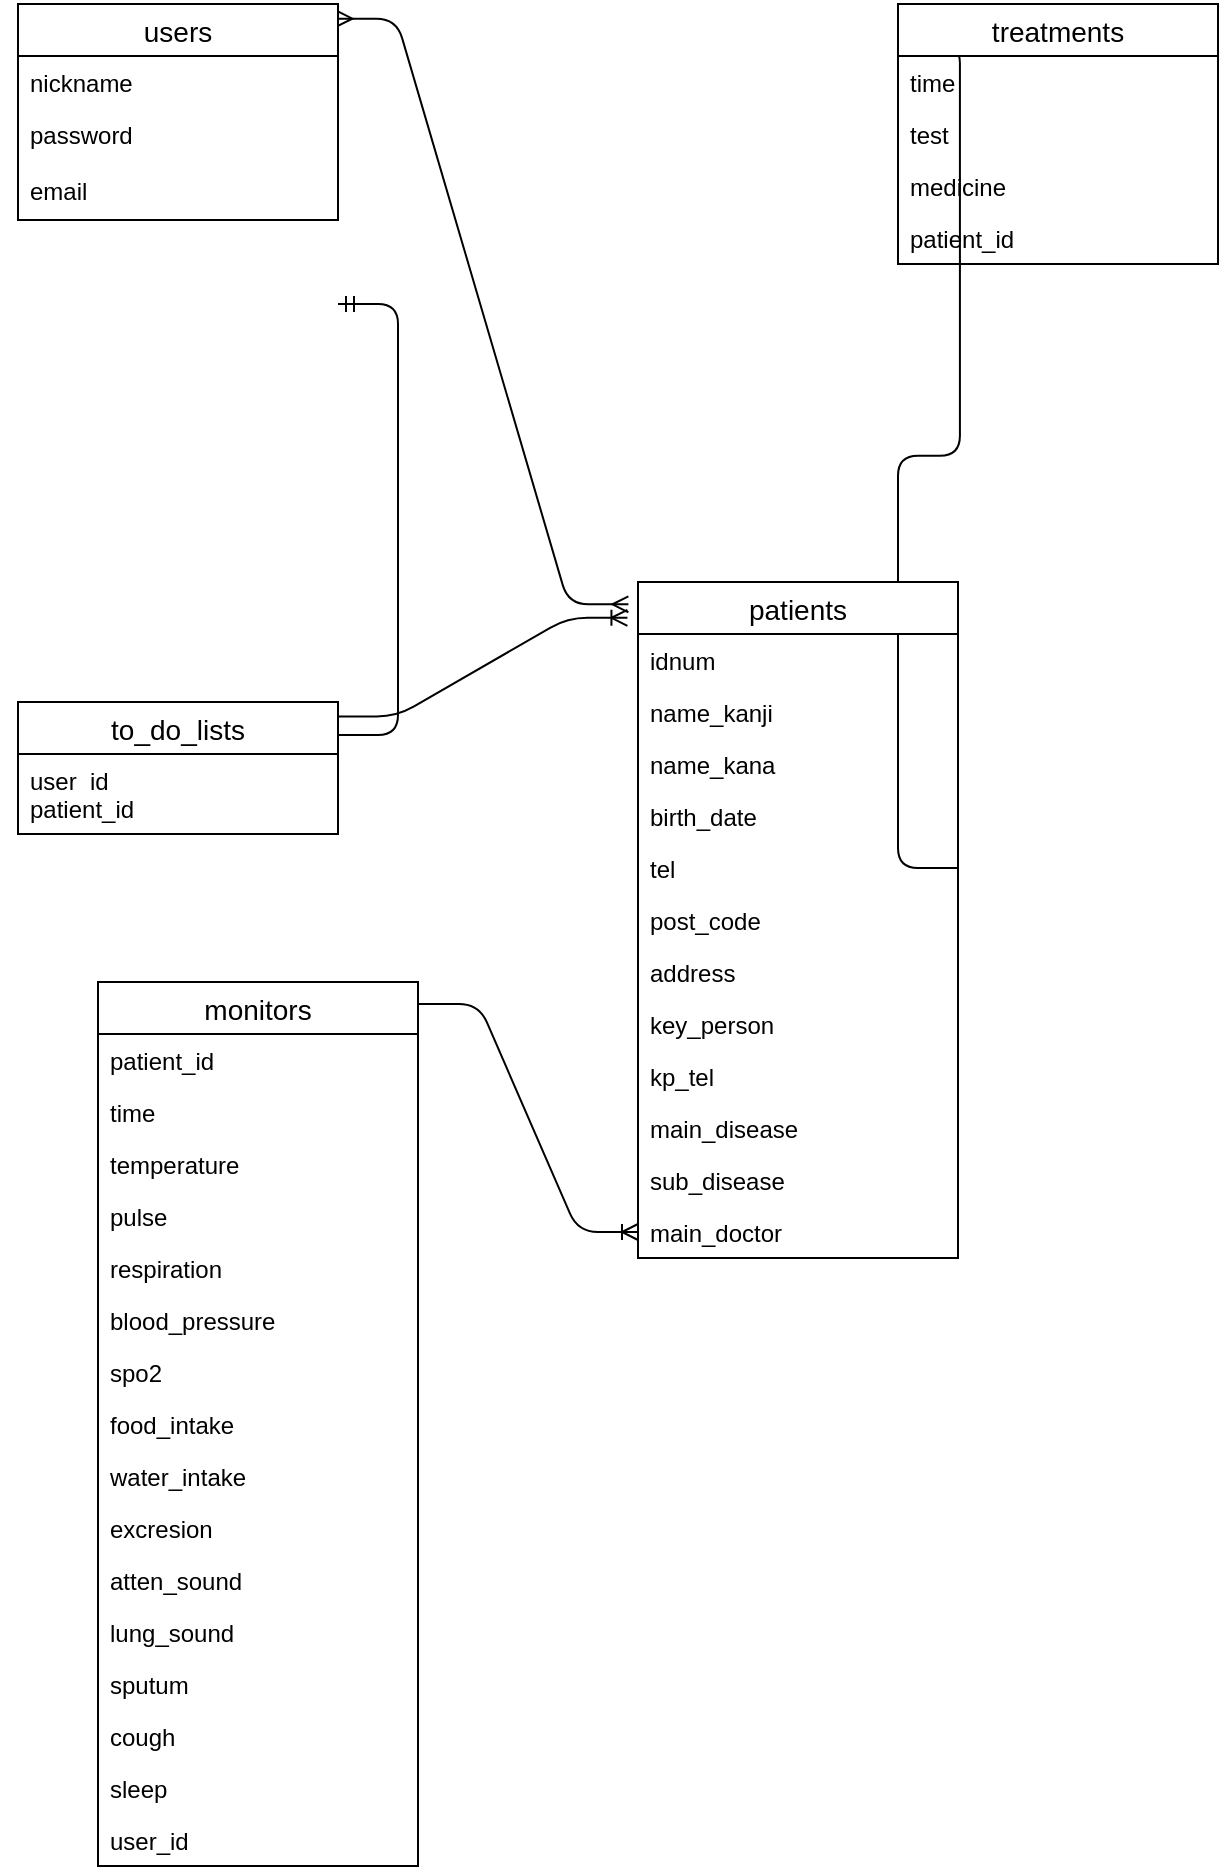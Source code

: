<mxfile version="13.1.3">
    <diagram id="6hGFLwfOUW9BJ-s0fimq" name="Page-1">
        <mxGraphModel dx="928" dy="654" grid="1" gridSize="10" guides="1" tooltips="1" connect="1" arrows="1" fold="1" page="1" pageScale="1" pageWidth="827" pageHeight="1169" math="0" shadow="0">
            <root>
                <mxCell id="0"/>
                <mxCell id="1" parent="0"/>
                <mxCell id="86" value="" style="edgeStyle=entityRelationEdgeStyle;fontSize=12;html=1;endArrow=ERoneToMany;exitX=1;exitY=0.5;exitDx=0;exitDy=0;entryX=0.006;entryY=0.151;entryDx=0;entryDy=0;entryPerimeter=0;" parent="1" source="17" target="62" edge="1">
                    <mxGeometry width="100" height="100" relative="1" as="geometry">
                        <mxPoint x="570" y="410" as="sourcePoint"/>
                        <mxPoint x="670" y="310" as="targetPoint"/>
                    </mxGeometry>
                </mxCell>
                <mxCell id="87" value="" style="edgeStyle=entityRelationEdgeStyle;fontSize=12;html=1;endArrow=ERoneToMany;exitX=1.003;exitY=0.025;exitDx=0;exitDy=0;exitPerimeter=0;entryX=0;entryY=0.5;entryDx=0;entryDy=0;" parent="1" source="27" target="61" edge="1">
                    <mxGeometry width="100" height="100" relative="1" as="geometry">
                        <mxPoint x="350" y="520" as="sourcePoint"/>
                        <mxPoint x="450" y="420" as="targetPoint"/>
                    </mxGeometry>
                </mxCell>
                <mxCell id="88" value="" style="edgeStyle=entityRelationEdgeStyle;fontSize=12;html=1;endArrow=ERmany;startArrow=ERmany;exitX=0.995;exitY=0.068;exitDx=0;exitDy=0;exitPerimeter=0;entryX=-0.03;entryY=0.033;entryDx=0;entryDy=0;entryPerimeter=0;" parent="1" source="2" target="11" edge="1">
                    <mxGeometry width="100" height="100" relative="1" as="geometry">
                        <mxPoint x="240" y="130" as="sourcePoint"/>
                        <mxPoint x="376" y="230" as="targetPoint"/>
                    </mxGeometry>
                </mxCell>
                <mxCell id="96" value="" style="edgeStyle=entityRelationEdgeStyle;fontSize=12;html=1;endArrow=ERoneToMany;exitX=0.996;exitY=0.109;exitDx=0;exitDy=0;entryX=-0.033;entryY=0.053;entryDx=0;entryDy=0;entryPerimeter=0;exitPerimeter=0;" parent="1" source="79" target="11" edge="1">
                    <mxGeometry width="100" height="100" relative="1" as="geometry">
                        <mxPoint x="520" y="360" as="sourcePoint"/>
                        <mxPoint x="376" y="290" as="targetPoint"/>
                    </mxGeometry>
                </mxCell>
                <mxCell id="62" value="treatments" style="swimlane;fontStyle=0;childLayout=stackLayout;horizontal=1;startSize=26;horizontalStack=0;resizeParent=1;resizeParentMax=0;resizeLast=0;collapsible=1;marginBottom=0;align=center;fontSize=14;" parent="1" vertex="1">
                    <mxGeometry x="600" y="111" width="160" height="130" as="geometry"/>
                </mxCell>
                <mxCell id="63" value="time" style="text;strokeColor=none;fillColor=none;spacingLeft=4;spacingRight=4;overflow=hidden;rotatable=0;points=[[0,0.5],[1,0.5]];portConstraint=eastwest;fontSize=12;" parent="62" vertex="1">
                    <mxGeometry y="26" width="160" height="26" as="geometry"/>
                </mxCell>
                <mxCell id="66" value="test" style="text;strokeColor=none;fillColor=none;spacingLeft=4;spacingRight=4;overflow=hidden;rotatable=0;points=[[0,0.5],[1,0.5]];portConstraint=eastwest;fontSize=12;" parent="62" vertex="1">
                    <mxGeometry y="52" width="160" height="26" as="geometry"/>
                </mxCell>
                <mxCell id="67" value="medicine" style="text;strokeColor=none;fillColor=none;spacingLeft=4;spacingRight=4;overflow=hidden;rotatable=0;points=[[0,0.5],[1,0.5]];portConstraint=eastwest;fontSize=12;" parent="62" vertex="1">
                    <mxGeometry y="78" width="160" height="26" as="geometry"/>
                </mxCell>
                <mxCell id="83" value="patient_id" style="text;strokeColor=none;fillColor=none;spacingLeft=4;spacingRight=4;overflow=hidden;rotatable=0;points=[[0,0.5],[1,0.5]];portConstraint=eastwest;fontSize=12;" parent="62" vertex="1">
                    <mxGeometry y="104" width="160" height="26" as="geometry"/>
                </mxCell>
                <mxCell id="2" value="users" style="swimlane;fontStyle=0;childLayout=stackLayout;horizontal=1;startSize=26;horizontalStack=0;resizeParent=1;resizeParentMax=0;resizeLast=0;collapsible=1;marginBottom=0;align=center;fontSize=14;" parent="1" vertex="1">
                    <mxGeometry x="160" y="111" width="160" height="108" as="geometry"/>
                </mxCell>
                <mxCell id="4" value="nickname" style="text;strokeColor=none;fillColor=none;spacingLeft=4;spacingRight=4;overflow=hidden;rotatable=0;points=[[0,0.5],[1,0.5]];portConstraint=eastwest;fontSize=12;" parent="2" vertex="1">
                    <mxGeometry y="26" width="160" height="26" as="geometry"/>
                </mxCell>
                <mxCell id="5" value="password" style="text;strokeColor=none;fillColor=none;spacingLeft=4;spacingRight=4;overflow=hidden;rotatable=0;points=[[0,0.5],[1,0.5]];portConstraint=eastwest;fontSize=12;" parent="2" vertex="1">
                    <mxGeometry y="52" width="160" height="28" as="geometry"/>
                </mxCell>
                <mxCell id="6" value="email" style="text;strokeColor=none;fillColor=none;spacingLeft=4;spacingRight=4;overflow=hidden;rotatable=0;points=[[0,0.5],[1,0.5]];portConstraint=eastwest;fontSize=12;" parent="2" vertex="1">
                    <mxGeometry y="80" width="160" height="28" as="geometry"/>
                </mxCell>
                <mxCell id="27" value="monitors" style="swimlane;fontStyle=0;childLayout=stackLayout;horizontal=1;startSize=26;horizontalStack=0;resizeParent=1;resizeParentMax=0;resizeLast=0;collapsible=1;marginBottom=0;align=center;fontSize=14;" parent="1" vertex="1">
                    <mxGeometry x="200" y="600" width="160" height="442" as="geometry"/>
                </mxCell>
                <mxCell id="28" value="patient_id" style="text;strokeColor=none;fillColor=none;spacingLeft=4;spacingRight=4;overflow=hidden;rotatable=0;points=[[0,0.5],[1,0.5]];portConstraint=eastwest;fontSize=12;" parent="27" vertex="1">
                    <mxGeometry y="26" width="160" height="26" as="geometry"/>
                </mxCell>
                <mxCell id="29" value="time" style="text;strokeColor=none;fillColor=none;spacingLeft=4;spacingRight=4;overflow=hidden;rotatable=0;points=[[0,0.5],[1,0.5]];portConstraint=eastwest;fontSize=12;" parent="27" vertex="1">
                    <mxGeometry y="52" width="160" height="26" as="geometry"/>
                </mxCell>
                <mxCell id="30" value="temperature" style="text;strokeColor=none;fillColor=none;spacingLeft=4;spacingRight=4;overflow=hidden;rotatable=0;points=[[0,0.5],[1,0.5]];portConstraint=eastwest;fontSize=12;" parent="27" vertex="1">
                    <mxGeometry y="78" width="160" height="26" as="geometry"/>
                </mxCell>
                <mxCell id="31" value="pulse" style="text;strokeColor=none;fillColor=none;spacingLeft=4;spacingRight=4;overflow=hidden;rotatable=0;points=[[0,0.5],[1,0.5]];portConstraint=eastwest;fontSize=12;" parent="27" vertex="1">
                    <mxGeometry y="104" width="160" height="26" as="geometry"/>
                </mxCell>
                <mxCell id="32" value="respiration" style="text;strokeColor=none;fillColor=none;spacingLeft=4;spacingRight=4;overflow=hidden;rotatable=0;points=[[0,0.5],[1,0.5]];portConstraint=eastwest;fontSize=12;" parent="27" vertex="1">
                    <mxGeometry y="130" width="160" height="26" as="geometry"/>
                </mxCell>
                <mxCell id="33" value="blood_pressure" style="text;strokeColor=none;fillColor=none;spacingLeft=4;spacingRight=4;overflow=hidden;rotatable=0;points=[[0,0.5],[1,0.5]];portConstraint=eastwest;fontSize=12;" parent="27" vertex="1">
                    <mxGeometry y="156" width="160" height="26" as="geometry"/>
                </mxCell>
                <mxCell id="34" value="spo2" style="text;strokeColor=none;fillColor=none;spacingLeft=4;spacingRight=4;overflow=hidden;rotatable=0;points=[[0,0.5],[1,0.5]];portConstraint=eastwest;fontSize=12;" parent="27" vertex="1">
                    <mxGeometry y="182" width="160" height="26" as="geometry"/>
                </mxCell>
                <mxCell id="35" value="food_intake" style="text;strokeColor=none;fillColor=none;spacingLeft=4;spacingRight=4;overflow=hidden;rotatable=0;points=[[0,0.5],[1,0.5]];portConstraint=eastwest;fontSize=12;" parent="27" vertex="1">
                    <mxGeometry y="208" width="160" height="26" as="geometry"/>
                </mxCell>
                <mxCell id="36" value="water_intake" style="text;strokeColor=none;fillColor=none;spacingLeft=4;spacingRight=4;overflow=hidden;rotatable=0;points=[[0,0.5],[1,0.5]];portConstraint=eastwest;fontSize=12;" parent="27" vertex="1">
                    <mxGeometry y="234" width="160" height="26" as="geometry"/>
                </mxCell>
                <mxCell id="37" value="excresion" style="text;strokeColor=none;fillColor=none;spacingLeft=4;spacingRight=4;overflow=hidden;rotatable=0;points=[[0,0.5],[1,0.5]];portConstraint=eastwest;fontSize=12;" parent="27" vertex="1">
                    <mxGeometry y="260" width="160" height="26" as="geometry"/>
                </mxCell>
                <mxCell id="38" value="atten_sound" style="text;strokeColor=none;fillColor=none;spacingLeft=4;spacingRight=4;overflow=hidden;rotatable=0;points=[[0,0.5],[1,0.5]];portConstraint=eastwest;fontSize=12;" parent="27" vertex="1">
                    <mxGeometry y="286" width="160" height="26" as="geometry"/>
                </mxCell>
                <mxCell id="39" value="lung_sound" style="text;strokeColor=none;fillColor=none;spacingLeft=4;spacingRight=4;overflow=hidden;rotatable=0;points=[[0,0.5],[1,0.5]];portConstraint=eastwest;fontSize=12;" parent="27" vertex="1">
                    <mxGeometry y="312" width="160" height="26" as="geometry"/>
                </mxCell>
                <mxCell id="40" value="sputum" style="text;strokeColor=none;fillColor=none;spacingLeft=4;spacingRight=4;overflow=hidden;rotatable=0;points=[[0,0.5],[1,0.5]];portConstraint=eastwest;fontSize=12;" parent="27" vertex="1">
                    <mxGeometry y="338" width="160" height="26" as="geometry"/>
                </mxCell>
                <mxCell id="55" value="cough" style="text;strokeColor=none;fillColor=none;spacingLeft=4;spacingRight=4;overflow=hidden;rotatable=0;points=[[0,0.5],[1,0.5]];portConstraint=eastwest;fontSize=12;" parent="27" vertex="1">
                    <mxGeometry y="364" width="160" height="26" as="geometry"/>
                </mxCell>
                <mxCell id="56" value="sleep" style="text;strokeColor=none;fillColor=none;spacingLeft=4;spacingRight=4;overflow=hidden;rotatable=0;points=[[0,0.5],[1,0.5]];portConstraint=eastwest;fontSize=12;" parent="27" vertex="1">
                    <mxGeometry y="390" width="160" height="26" as="geometry"/>
                </mxCell>
                <mxCell id="95" value="user_id" style="text;strokeColor=none;fillColor=none;spacingLeft=4;spacingRight=4;overflow=hidden;rotatable=0;points=[[0,0.5],[1,0.5]];portConstraint=eastwest;fontSize=12;" parent="27" vertex="1">
                    <mxGeometry y="416" width="160" height="26" as="geometry"/>
                </mxCell>
                <mxCell id="11" value="patients" style="swimlane;fontStyle=0;childLayout=stackLayout;horizontal=1;startSize=26;horizontalStack=0;resizeParent=1;resizeParentMax=0;resizeLast=0;collapsible=1;marginBottom=0;align=center;fontSize=14;" parent="1" vertex="1">
                    <mxGeometry x="470" y="400" width="160" height="338" as="geometry"/>
                </mxCell>
                <mxCell id="12" value="idnum" style="text;strokeColor=none;fillColor=none;spacingLeft=4;spacingRight=4;overflow=hidden;rotatable=0;points=[[0,0.5],[1,0.5]];portConstraint=eastwest;fontSize=12;" parent="11" vertex="1">
                    <mxGeometry y="26" width="160" height="26" as="geometry"/>
                </mxCell>
                <mxCell id="13" value="name_kanji&#10;" style="text;strokeColor=none;fillColor=none;spacingLeft=4;spacingRight=4;overflow=hidden;rotatable=0;points=[[0,0.5],[1,0.5]];portConstraint=eastwest;fontSize=12;" parent="11" vertex="1">
                    <mxGeometry y="52" width="160" height="26" as="geometry"/>
                </mxCell>
                <mxCell id="14" value="name_kana" style="text;strokeColor=none;fillColor=none;spacingLeft=4;spacingRight=4;overflow=hidden;rotatable=0;points=[[0,0.5],[1,0.5]];portConstraint=eastwest;fontSize=12;" parent="11" vertex="1">
                    <mxGeometry y="78" width="160" height="26" as="geometry"/>
                </mxCell>
                <mxCell id="16" value="birth_date" style="text;strokeColor=none;fillColor=none;spacingLeft=4;spacingRight=4;overflow=hidden;rotatable=0;points=[[0,0.5],[1,0.5]];portConstraint=eastwest;fontSize=12;" parent="11" vertex="1">
                    <mxGeometry y="104" width="160" height="26" as="geometry"/>
                </mxCell>
                <mxCell id="17" value="tel" style="text;strokeColor=none;fillColor=none;spacingLeft=4;spacingRight=4;overflow=hidden;rotatable=0;points=[[0,0.5],[1,0.5]];portConstraint=eastwest;fontSize=12;" parent="11" vertex="1">
                    <mxGeometry y="130" width="160" height="26" as="geometry"/>
                </mxCell>
                <mxCell id="18" value="post_code" style="text;strokeColor=none;fillColor=none;spacingLeft=4;spacingRight=4;overflow=hidden;rotatable=0;points=[[0,0.5],[1,0.5]];portConstraint=eastwest;fontSize=12;" parent="11" vertex="1">
                    <mxGeometry y="156" width="160" height="26" as="geometry"/>
                </mxCell>
                <mxCell id="19" value="address" style="text;strokeColor=none;fillColor=none;spacingLeft=4;spacingRight=4;overflow=hidden;rotatable=0;points=[[0,0.5],[1,0.5]];portConstraint=eastwest;fontSize=12;" parent="11" vertex="1">
                    <mxGeometry y="182" width="160" height="26" as="geometry"/>
                </mxCell>
                <mxCell id="20" value="key_person" style="text;strokeColor=none;fillColor=none;spacingLeft=4;spacingRight=4;overflow=hidden;rotatable=0;points=[[0,0.5],[1,0.5]];portConstraint=eastwest;fontSize=12;" parent="11" vertex="1">
                    <mxGeometry y="208" width="160" height="26" as="geometry"/>
                </mxCell>
                <mxCell id="21" value="kp_tel" style="text;strokeColor=none;fillColor=none;spacingLeft=4;spacingRight=4;overflow=hidden;rotatable=0;points=[[0,0.5],[1,0.5]];portConstraint=eastwest;fontSize=12;" parent="11" vertex="1">
                    <mxGeometry y="234" width="160" height="26" as="geometry"/>
                </mxCell>
                <mxCell id="59" value="main_disease" style="text;strokeColor=none;fillColor=none;spacingLeft=4;spacingRight=4;overflow=hidden;rotatable=0;points=[[0,0.5],[1,0.5]];portConstraint=eastwest;fontSize=12;" parent="11" vertex="1">
                    <mxGeometry y="260" width="160" height="26" as="geometry"/>
                </mxCell>
                <mxCell id="60" value="sub_disease" style="text;strokeColor=none;fillColor=none;spacingLeft=4;spacingRight=4;overflow=hidden;rotatable=0;points=[[0,0.5],[1,0.5]];portConstraint=eastwest;fontSize=12;" parent="11" vertex="1">
                    <mxGeometry y="286" width="160" height="26" as="geometry"/>
                </mxCell>
                <mxCell id="61" value="main_doctor" style="text;strokeColor=none;fillColor=none;spacingLeft=4;spacingRight=4;overflow=hidden;rotatable=0;points=[[0,0.5],[1,0.5]];portConstraint=eastwest;fontSize=12;" parent="11" vertex="1">
                    <mxGeometry y="312" width="160" height="26" as="geometry"/>
                </mxCell>
                <mxCell id="98" value="" style="edgeStyle=entityRelationEdgeStyle;fontSize=12;html=1;endArrow=ERmandOne;startArrow=ERmandOne;entryX=0;entryY=0.25;entryDx=0;entryDy=0;exitX=1;exitY=0.5;exitDx=0;exitDy=0;" parent="1" target="79" edge="1">
                    <mxGeometry width="100" height="100" relative="1" as="geometry">
                        <mxPoint x="320" y="261" as="sourcePoint"/>
                        <mxPoint x="320" y="490" as="targetPoint"/>
                    </mxGeometry>
                </mxCell>
                <mxCell id="79" value="to_do_lists" style="swimlane;fontStyle=0;childLayout=stackLayout;horizontal=1;startSize=26;horizontalStack=0;resizeParent=1;resizeParentMax=0;resizeLast=0;collapsible=1;marginBottom=0;align=center;fontSize=14;" parent="1" vertex="1">
                    <mxGeometry x="160" y="460" width="160" height="66" as="geometry"/>
                </mxCell>
                <mxCell id="80" value="user_id" style="text;strokeColor=none;fillColor=none;spacingLeft=4;spacingRight=4;overflow=hidden;rotatable=0;points=[[0,0.5],[1,0.5]];portConstraint=eastwest;fontSize=12;" parent="79" vertex="1">
                    <mxGeometry y="26" width="160" height="14" as="geometry"/>
                </mxCell>
                <mxCell id="81" value="patient_id" style="text;strokeColor=none;fillColor=none;spacingLeft=4;spacingRight=4;overflow=hidden;rotatable=0;points=[[0,0.5],[1,0.5]];portConstraint=eastwest;fontSize=12;" parent="79" vertex="1">
                    <mxGeometry y="40" width="160" height="26" as="geometry"/>
                </mxCell>
            </root>
        </mxGraphModel>
    </diagram>
</mxfile>